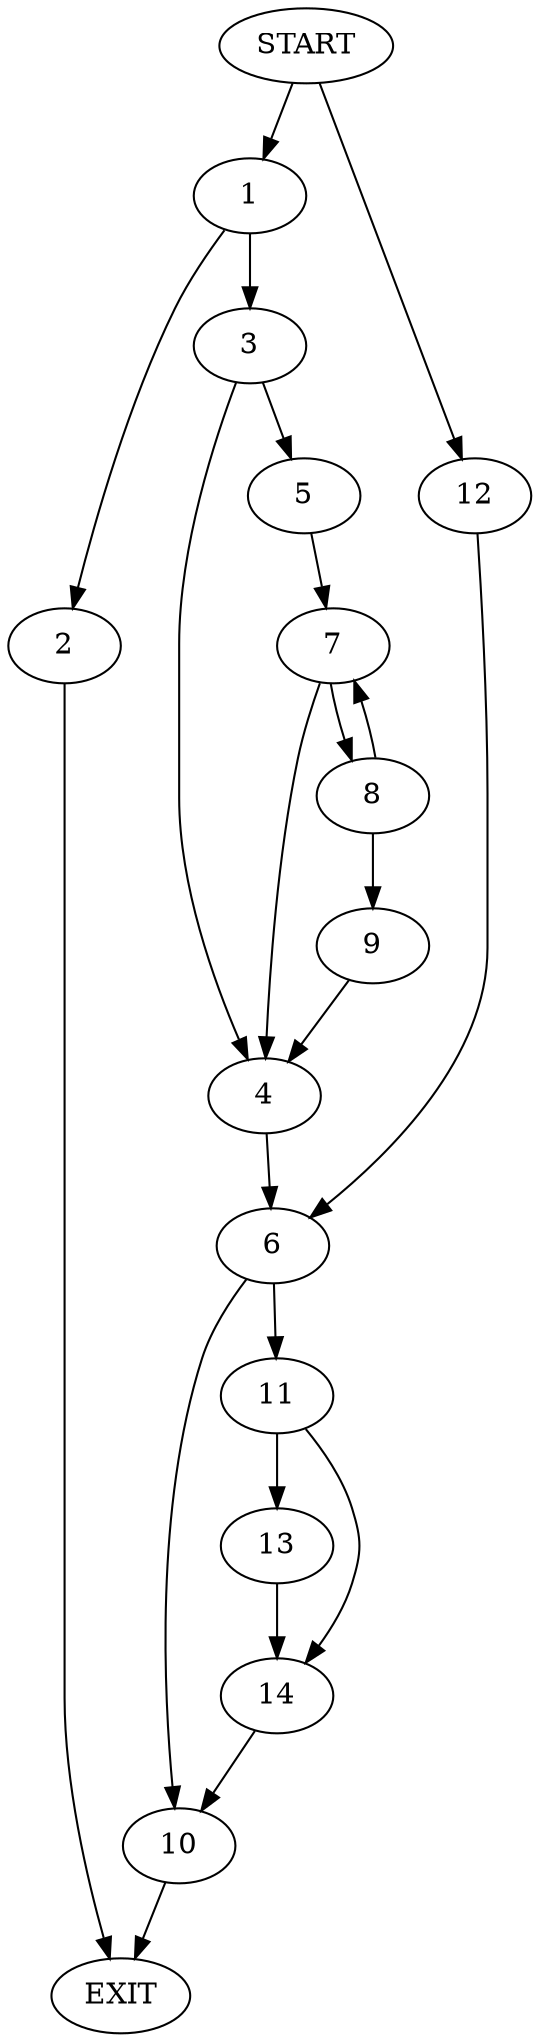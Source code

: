 digraph {
0 [label="START"]
15 [label="EXIT"]
0 -> 1
1 -> 2
1 -> 3
2 -> 15
3 -> 4
3 -> 5
4 -> 6
5 -> 7
7 -> 4
7 -> 8
8 -> 7
8 -> 9
9 -> 4
6 -> 10
6 -> 11
0 -> 12
12 -> 6
10 -> 15
11 -> 13
11 -> 14
14 -> 10
13 -> 14
}
